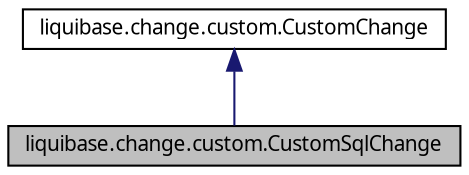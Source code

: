 digraph G
{
  edge [fontname="FreeSans.ttf",fontsize=10,labelfontname="FreeSans.ttf",labelfontsize=10];
  node [fontname="FreeSans.ttf",fontsize=10,shape=record];
  Node1 [label="liquibase.change.custom.CustomSqlChange",height=0.2,width=0.4,color="black", fillcolor="grey75", style="filled" fontcolor="black"];
  Node2 -> Node1 [dir=back,color="midnightblue",fontsize=10,style="solid",fontname="FreeSans.ttf"];
  Node2 [label="liquibase.change.custom.CustomChange",height=0.2,width=0.4,color="black", fillcolor="white", style="filled",URL="$interfaceliquibase_1_1change_1_1custom_1_1_custom_change.html",tooltip="Interface to implement when creating a custom change."];
}
